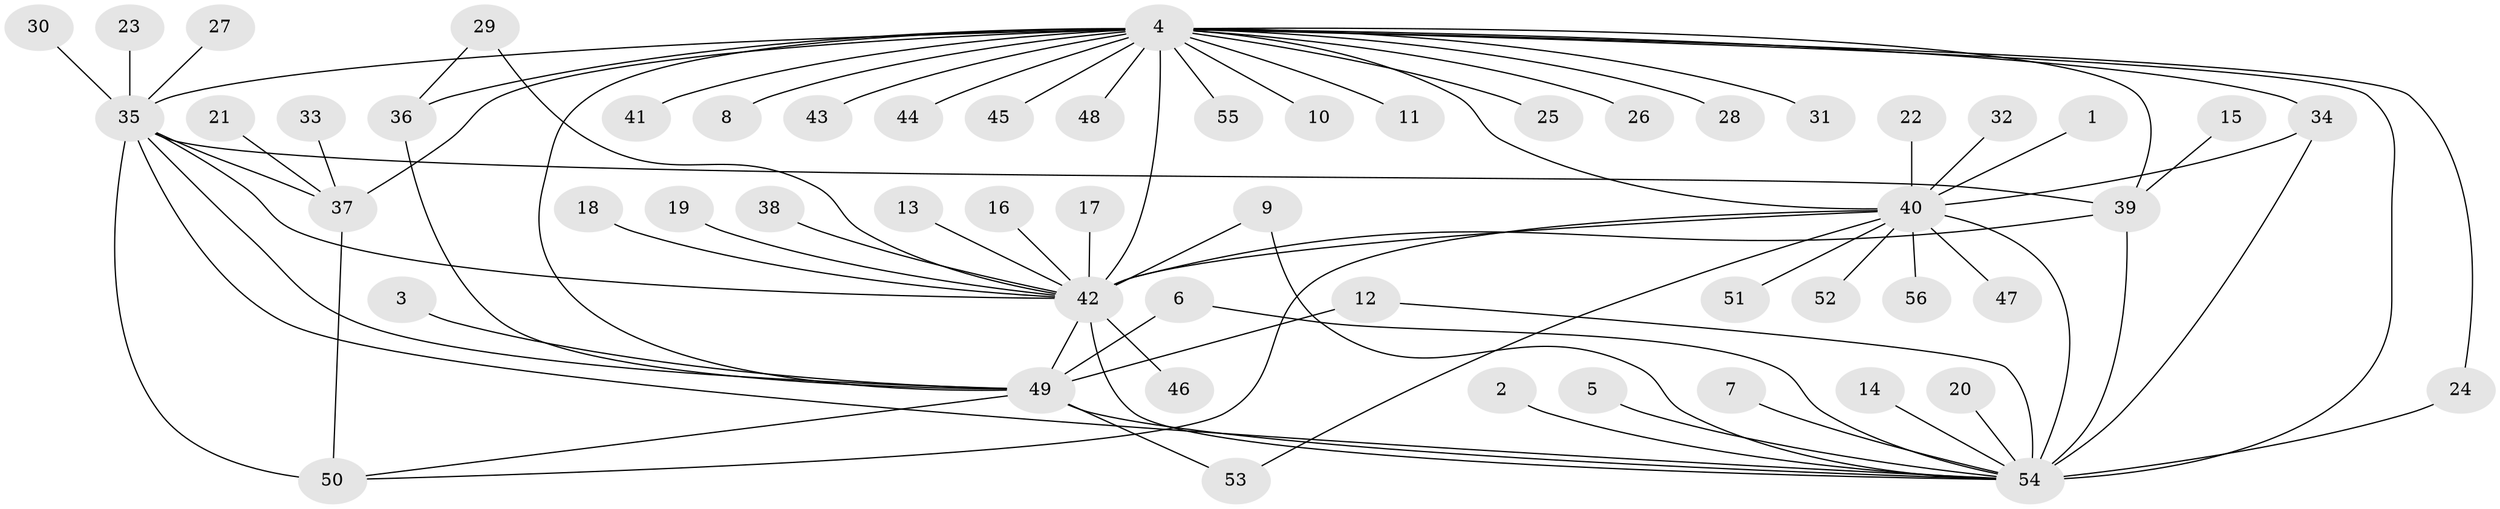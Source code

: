 // original degree distribution, {26: 0.008928571428571428, 14: 0.008928571428571428, 9: 0.008928571428571428, 15: 0.008928571428571428, 17: 0.008928571428571428, 1: 0.4732142857142857, 12: 0.017857142857142856, 7: 0.017857142857142856, 2: 0.25892857142857145, 3: 0.09821428571428571, 20: 0.008928571428571428, 5: 0.044642857142857144, 4: 0.026785714285714284, 6: 0.008928571428571428}
// Generated by graph-tools (version 1.1) at 2025/26/03/09/25 03:26:07]
// undirected, 56 vertices, 79 edges
graph export_dot {
graph [start="1"]
  node [color=gray90,style=filled];
  1;
  2;
  3;
  4;
  5;
  6;
  7;
  8;
  9;
  10;
  11;
  12;
  13;
  14;
  15;
  16;
  17;
  18;
  19;
  20;
  21;
  22;
  23;
  24;
  25;
  26;
  27;
  28;
  29;
  30;
  31;
  32;
  33;
  34;
  35;
  36;
  37;
  38;
  39;
  40;
  41;
  42;
  43;
  44;
  45;
  46;
  47;
  48;
  49;
  50;
  51;
  52;
  53;
  54;
  55;
  56;
  1 -- 40 [weight=1.0];
  2 -- 54 [weight=1.0];
  3 -- 49 [weight=1.0];
  4 -- 8 [weight=1.0];
  4 -- 10 [weight=1.0];
  4 -- 11 [weight=1.0];
  4 -- 24 [weight=1.0];
  4 -- 25 [weight=1.0];
  4 -- 26 [weight=1.0];
  4 -- 28 [weight=1.0];
  4 -- 31 [weight=1.0];
  4 -- 34 [weight=1.0];
  4 -- 35 [weight=2.0];
  4 -- 36 [weight=2.0];
  4 -- 37 [weight=1.0];
  4 -- 39 [weight=1.0];
  4 -- 40 [weight=1.0];
  4 -- 41 [weight=1.0];
  4 -- 42 [weight=5.0];
  4 -- 43 [weight=1.0];
  4 -- 44 [weight=1.0];
  4 -- 45 [weight=1.0];
  4 -- 48 [weight=1.0];
  4 -- 49 [weight=2.0];
  4 -- 54 [weight=4.0];
  4 -- 55 [weight=1.0];
  5 -- 54 [weight=1.0];
  6 -- 49 [weight=1.0];
  6 -- 54 [weight=1.0];
  7 -- 54 [weight=1.0];
  9 -- 42 [weight=1.0];
  9 -- 54 [weight=1.0];
  12 -- 49 [weight=1.0];
  12 -- 54 [weight=1.0];
  13 -- 42 [weight=1.0];
  14 -- 54 [weight=1.0];
  15 -- 39 [weight=1.0];
  16 -- 42 [weight=1.0];
  17 -- 42 [weight=1.0];
  18 -- 42 [weight=1.0];
  19 -- 42 [weight=1.0];
  20 -- 54 [weight=1.0];
  21 -- 37 [weight=1.0];
  22 -- 40 [weight=2.0];
  23 -- 35 [weight=1.0];
  24 -- 54 [weight=3.0];
  27 -- 35 [weight=1.0];
  29 -- 36 [weight=1.0];
  29 -- 42 [weight=1.0];
  30 -- 35 [weight=1.0];
  32 -- 40 [weight=1.0];
  33 -- 37 [weight=1.0];
  34 -- 40 [weight=1.0];
  34 -- 54 [weight=1.0];
  35 -- 37 [weight=1.0];
  35 -- 39 [weight=1.0];
  35 -- 42 [weight=1.0];
  35 -- 49 [weight=1.0];
  35 -- 50 [weight=2.0];
  35 -- 54 [weight=2.0];
  36 -- 49 [weight=1.0];
  37 -- 50 [weight=1.0];
  38 -- 42 [weight=1.0];
  39 -- 42 [weight=1.0];
  39 -- 54 [weight=1.0];
  40 -- 42 [weight=1.0];
  40 -- 47 [weight=1.0];
  40 -- 50 [weight=1.0];
  40 -- 51 [weight=1.0];
  40 -- 52 [weight=1.0];
  40 -- 53 [weight=2.0];
  40 -- 54 [weight=3.0];
  40 -- 56 [weight=1.0];
  42 -- 46 [weight=1.0];
  42 -- 49 [weight=3.0];
  42 -- 54 [weight=1.0];
  49 -- 50 [weight=1.0];
  49 -- 53 [weight=2.0];
  49 -- 54 [weight=2.0];
}
